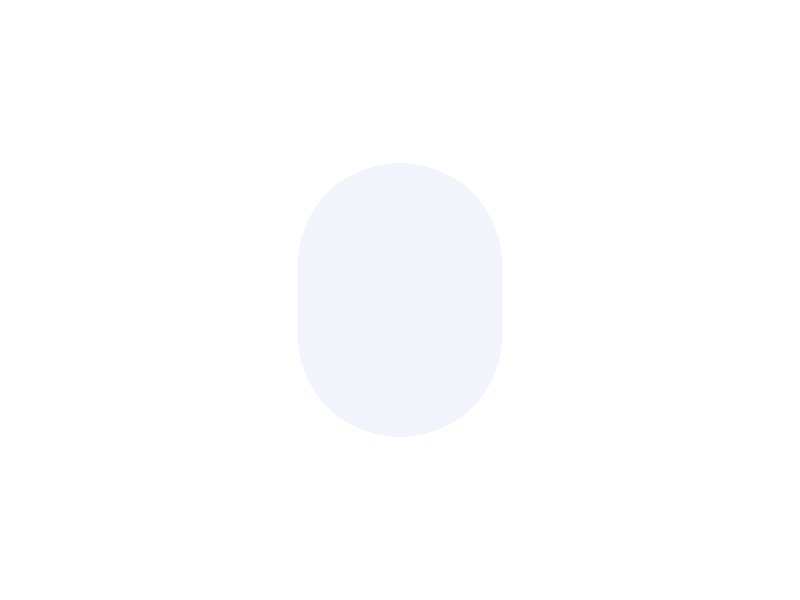 #version 3.6;

#include "colors.inc"
#include "functions.inc"
#include "glass.inc"

//-------------------------------------------
global_settings {
	assumed_gamma 1
}

#declare CamLoc = < 15, -15,5>;
#declare MyAngle=clock*360 - 180;
#declare MyX=clock*8-4-sin(pi/180*MyAngle);
#declare MyY=(-1-cos(pi/180*MyAngle))*1.5;



//camera {
//	orthographic
//	location CamLoc
//	look_at < 3, 0, 2>
//	angle 35
//}

#declare Camera_Position = < 0, -35, 5 >;

camera{
	orthographic
	angle 25
  location < 0, 0, 0 >
  direction < 0, 1,0 >
  look_at -Camera_Position
    sky < 0,0,1 >
  up < 0, 0,1 >
  right < 1.333, 0, 0 >
//  rotate <d_ang, 0, 10>
  translate Camera_Position
  rotate <0, 0, 0>
//  translate <7,2,6>
}


light_source {CamLoc color White*0.75}
light_source {<75,150,100> color White*.75}
light_source {<-75,-150,100> color White*.35}
//light_source {<75,150,-100> color White*.35}

background { color rgb < 1, 1, 1 > }

//-------------------------------------------

//#declare IsoFinish =
//finish {
//	ambient 1.0 diffuse 0.5
//	specular 0.2 roughness 0.002
//	brilliance 0.5
//}

#declare IsoFinish =
finish {
	ambient 0 diffuse 1
	specular 1 roughness 0.02
	brilliance 2
}

object{
	cylinder { < 0,0,-5 >,< 0,0,5 >, 2.0 
	rotate <90, 0, 0>
	texture{pigment{color Silver}finish{IsoFinish}}
	}
	}


